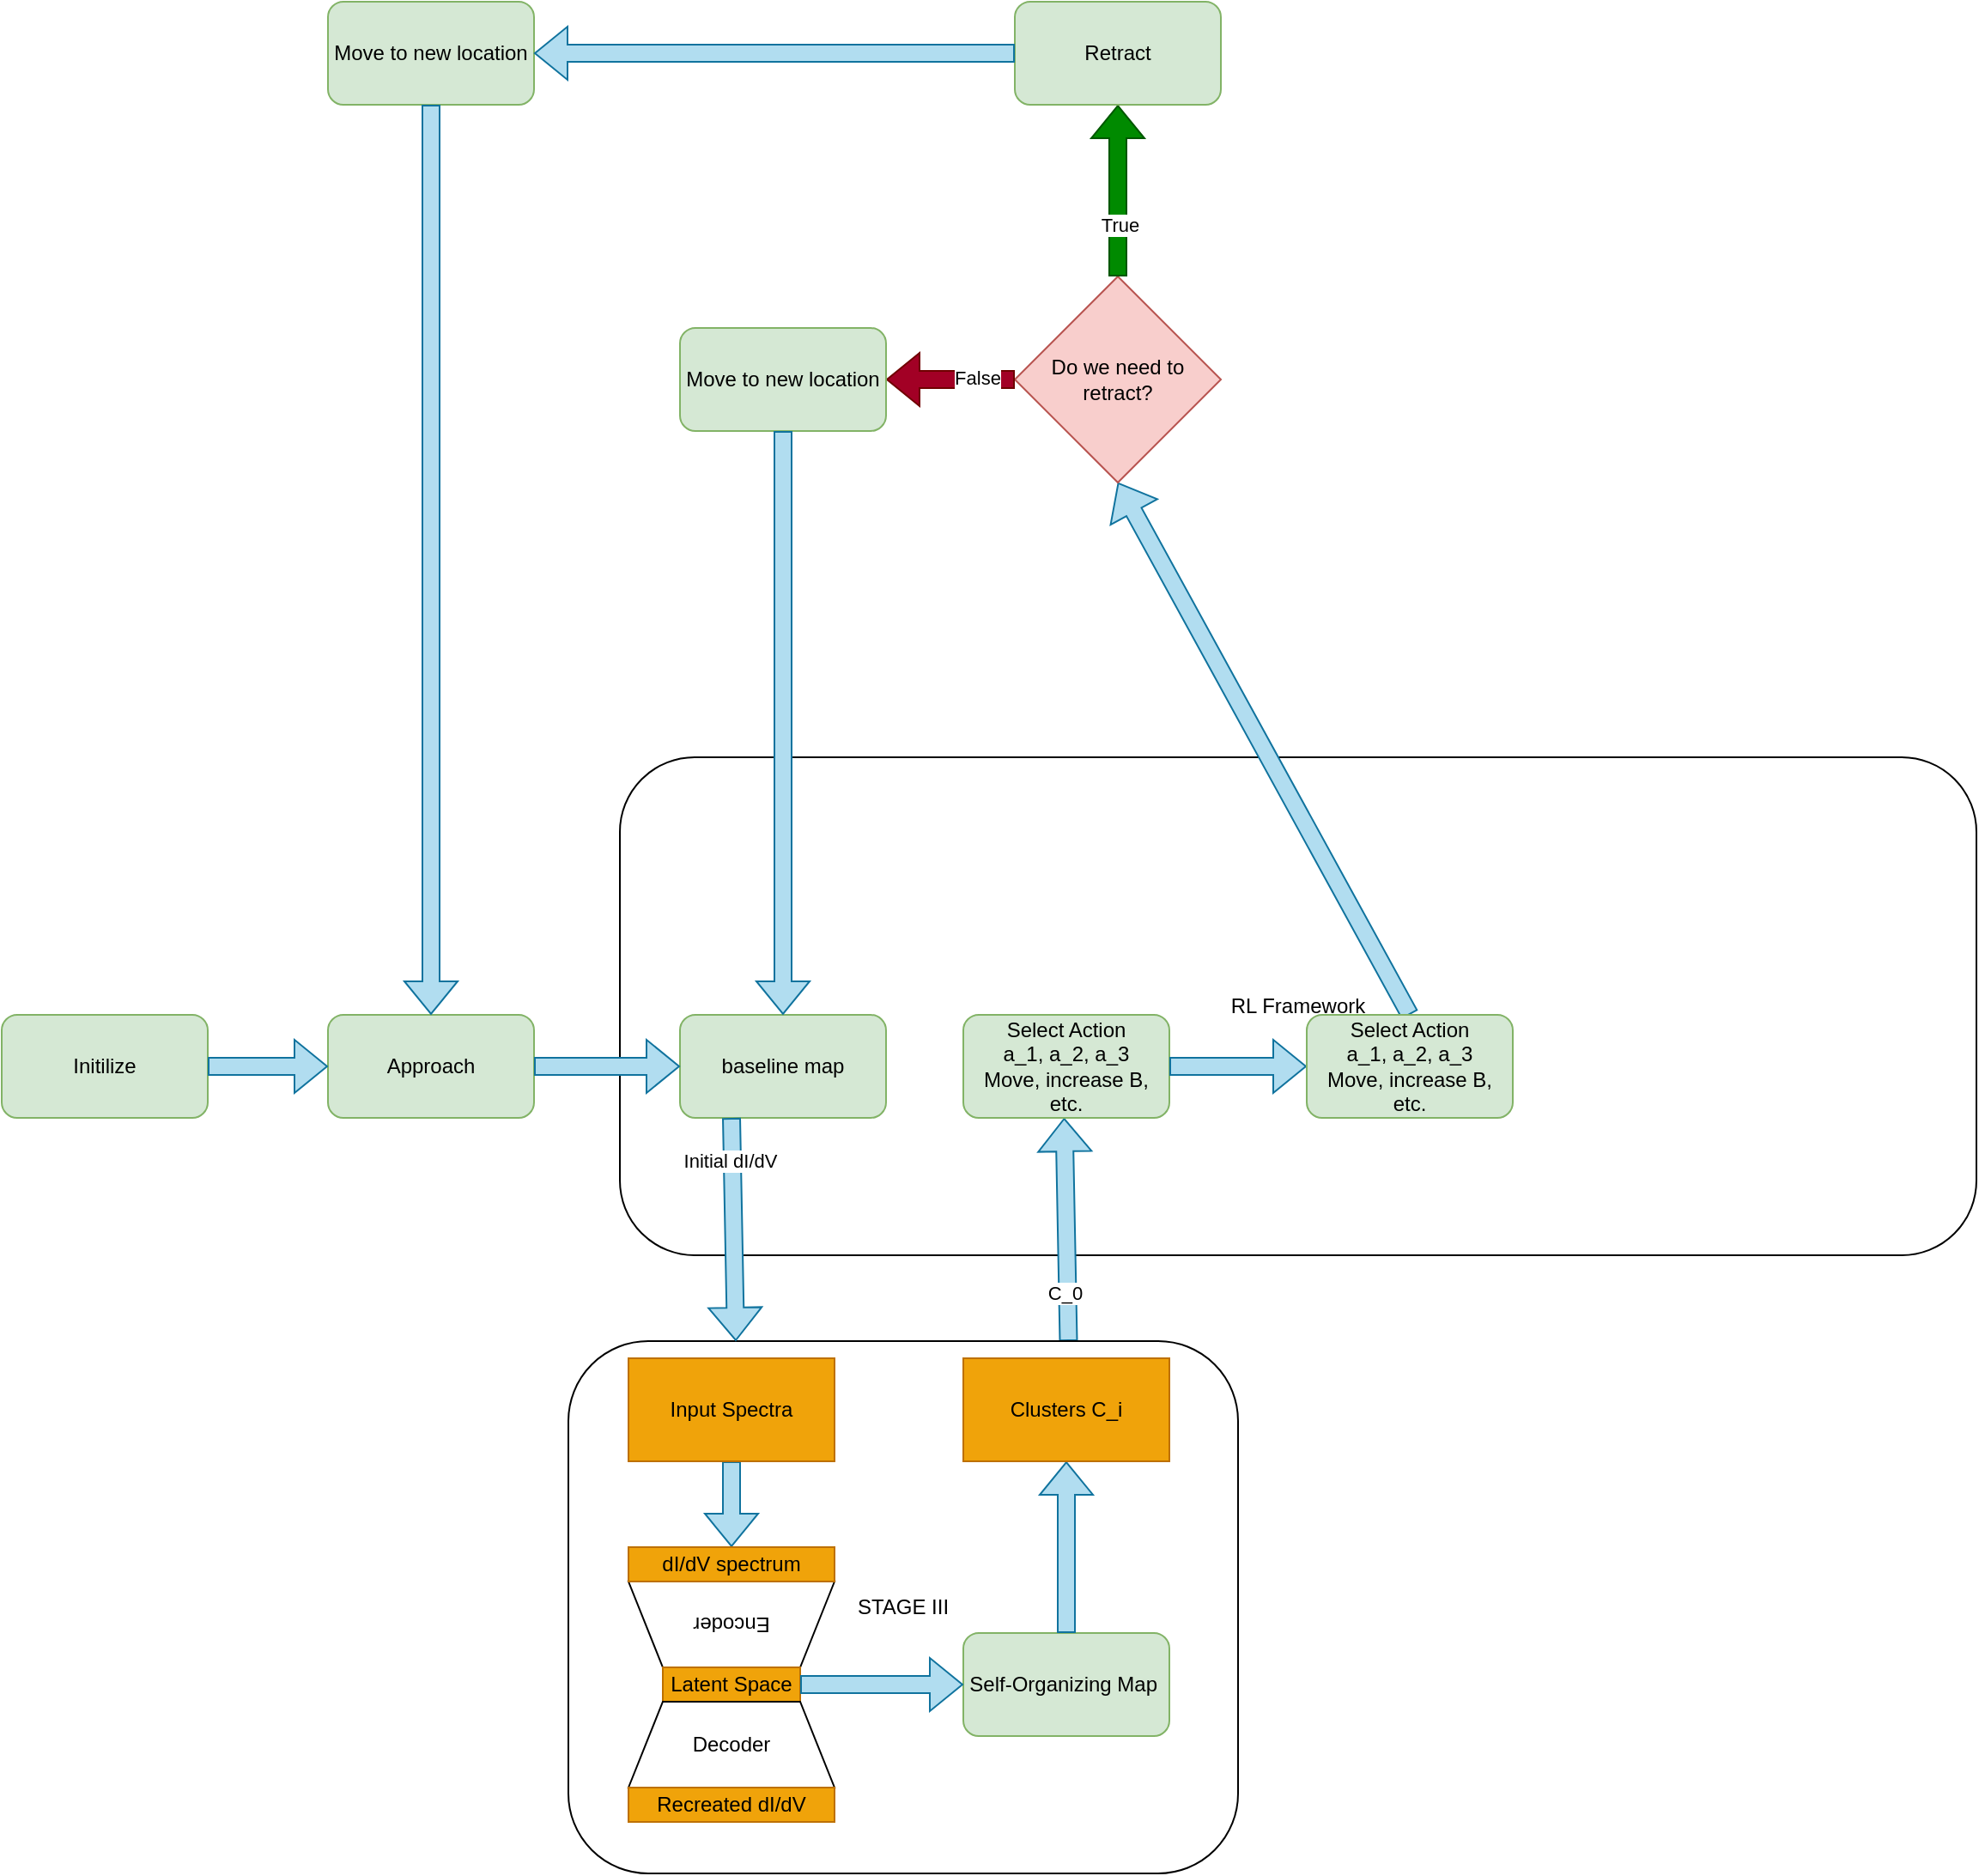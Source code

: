 <mxfile version="24.5.2" type="github">
  <diagram name="Page-1" id="grfy-9qyvnmb-FwdjxF8">
    <mxGraphModel dx="1491" dy="1860" grid="1" gridSize="10" guides="1" tooltips="1" connect="1" arrows="1" fold="1" page="1" pageScale="1" pageWidth="850" pageHeight="1100" math="0" shadow="0">
      <root>
        <mxCell id="0" />
        <mxCell id="1" parent="0" />
        <mxCell id="I6yfljSTORsl8GxUtNmM-4" value="RL Framework" style="rounded=1;whiteSpace=wrap;html=1;" parent="1" vertex="1">
          <mxGeometry x="390" y="190" width="790" height="290" as="geometry" />
        </mxCell>
        <mxCell id="HAhkqkePmBFDu1ph5tGX-1" value="baseline map" style="rounded=1;whiteSpace=wrap;html=1;fillColor=#d5e8d4;strokeColor=#82b366;" parent="1" vertex="1">
          <mxGeometry x="425" y="340" width="120" height="60" as="geometry" />
        </mxCell>
        <mxCell id="HAhkqkePmBFDu1ph5tGX-17" value="" style="shape=flexArrow;endArrow=classic;html=1;rounded=0;entryX=0.5;entryY=1;entryDx=0;entryDy=0;fillColor=#b1ddf0;strokeColor=#10739e;exitX=0.75;exitY=0;exitDx=0;exitDy=0;" parent="1" edge="1">
          <mxGeometry width="50" height="50" relative="1" as="geometry">
            <mxPoint x="651.25" y="530" as="sourcePoint" />
            <mxPoint x="648.75" y="400" as="targetPoint" />
          </mxGeometry>
        </mxCell>
        <mxCell id="OHj4Ytc1vqBHgmmbLmOS-15" value="C_0" style="edgeLabel;html=1;align=center;verticalAlign=middle;resizable=0;points=[];" vertex="1" connectable="0" parent="HAhkqkePmBFDu1ph5tGX-17">
          <mxGeometry x="-0.573" y="2" relative="1" as="geometry">
            <mxPoint as="offset" />
          </mxGeometry>
        </mxCell>
        <mxCell id="HAhkqkePmBFDu1ph5tGX-18" value="Select Action&lt;div&gt;a_1, a_2, a_3&lt;/div&gt;&lt;div&gt;Move, increase B, etc.&lt;/div&gt;" style="rounded=1;whiteSpace=wrap;html=1;fillColor=#d5e8d4;strokeColor=#82b366;" parent="1" vertex="1">
          <mxGeometry x="590" y="340" width="120" height="60" as="geometry" />
        </mxCell>
        <mxCell id="HAhkqkePmBFDu1ph5tGX-22" value="" style="shape=flexArrow;endArrow=classic;html=1;rounded=0;exitX=0.5;exitY=0;exitDx=0;exitDy=0;fillColor=#b1ddf0;strokeColor=#10739e;entryX=0.5;entryY=1;entryDx=0;entryDy=0;" parent="1" source="OHj4Ytc1vqBHgmmbLmOS-16" target="HAhkqkePmBFDu1ph5tGX-29" edge="1">
          <mxGeometry width="50" height="50" relative="1" as="geometry">
            <mxPoint x="714.54" y="100" as="sourcePoint" />
            <mxPoint x="714.5" y="30" as="targetPoint" />
          </mxGeometry>
        </mxCell>
        <mxCell id="HAhkqkePmBFDu1ph5tGX-25" value="Initilize" style="rounded=1;whiteSpace=wrap;html=1;fillColor=#d5e8d4;strokeColor=#82b366;" parent="1" vertex="1">
          <mxGeometry x="30" y="340" width="120" height="60" as="geometry" />
        </mxCell>
        <mxCell id="HAhkqkePmBFDu1ph5tGX-26" value="Approach" style="rounded=1;whiteSpace=wrap;html=1;fillColor=#d5e8d4;strokeColor=#82b366;" parent="1" vertex="1">
          <mxGeometry x="220" y="340" width="120" height="60" as="geometry" />
        </mxCell>
        <mxCell id="HAhkqkePmBFDu1ph5tGX-27" value="" style="shape=flexArrow;endArrow=classic;html=1;rounded=0;exitX=1;exitY=0.5;exitDx=0;exitDy=0;entryX=0;entryY=0.5;entryDx=0;entryDy=0;fillColor=#b1ddf0;strokeColor=#10739e;" parent="1" source="HAhkqkePmBFDu1ph5tGX-25" target="HAhkqkePmBFDu1ph5tGX-26" edge="1">
          <mxGeometry width="50" height="50" relative="1" as="geometry">
            <mxPoint x="150" y="380" as="sourcePoint" />
            <mxPoint x="200" y="330" as="targetPoint" />
          </mxGeometry>
        </mxCell>
        <mxCell id="HAhkqkePmBFDu1ph5tGX-28" value="" style="shape=flexArrow;endArrow=classic;html=1;rounded=0;entryX=0;entryY=0.5;entryDx=0;entryDy=0;fillColor=#b1ddf0;strokeColor=#10739e;" parent="1" source="HAhkqkePmBFDu1ph5tGX-26" target="HAhkqkePmBFDu1ph5tGX-1" edge="1">
          <mxGeometry width="50" height="50" relative="1" as="geometry">
            <mxPoint x="160" y="380" as="sourcePoint" />
            <mxPoint x="230" y="380" as="targetPoint" />
          </mxGeometry>
        </mxCell>
        <mxCell id="HAhkqkePmBFDu1ph5tGX-29" value="Do we need to retract?" style="rhombus;whiteSpace=wrap;html=1;fillColor=#f8cecc;strokeColor=#b85450;" parent="1" vertex="1">
          <mxGeometry x="620" y="-90" width="120" height="120" as="geometry" />
        </mxCell>
        <mxCell id="HAhkqkePmBFDu1ph5tGX-30" value="" style="shape=flexArrow;endArrow=classic;html=1;rounded=0;exitX=0.5;exitY=0;exitDx=0;exitDy=0;entryX=0.5;entryY=1;entryDx=0;entryDy=0;fillColor=#008a00;strokeColor=#005700;" parent="1" source="HAhkqkePmBFDu1ph5tGX-29" target="HAhkqkePmBFDu1ph5tGX-35" edge="1">
          <mxGeometry width="50" height="50" relative="1" as="geometry">
            <mxPoint x="714.54" y="-115" as="sourcePoint" />
            <mxPoint x="714.5" y="-185" as="targetPoint" />
          </mxGeometry>
        </mxCell>
        <mxCell id="HAhkqkePmBFDu1ph5tGX-31" value="True" style="edgeLabel;html=1;align=center;verticalAlign=middle;resizable=0;points=[];" parent="HAhkqkePmBFDu1ph5tGX-30" vertex="1" connectable="0">
          <mxGeometry x="-0.4" y="-1" relative="1" as="geometry">
            <mxPoint as="offset" />
          </mxGeometry>
        </mxCell>
        <mxCell id="HAhkqkePmBFDu1ph5tGX-32" value="" style="shape=flexArrow;endArrow=classic;html=1;rounded=0;exitX=0;exitY=0.5;exitDx=0;exitDy=0;entryX=1;entryY=0.5;entryDx=0;entryDy=0;fillColor=#a20025;strokeColor=#6F0000;" parent="1" source="HAhkqkePmBFDu1ph5tGX-29" target="HAhkqkePmBFDu1ph5tGX-39" edge="1">
          <mxGeometry width="50" height="50" relative="1" as="geometry">
            <mxPoint x="540.04" y="-70" as="sourcePoint" />
            <mxPoint x="580" y="-42" as="targetPoint" />
          </mxGeometry>
        </mxCell>
        <mxCell id="HAhkqkePmBFDu1ph5tGX-33" value="False" style="edgeLabel;html=1;align=center;verticalAlign=middle;resizable=0;points=[];" parent="HAhkqkePmBFDu1ph5tGX-32" vertex="1" connectable="0">
          <mxGeometry x="-0.4" y="-1" relative="1" as="geometry">
            <mxPoint as="offset" />
          </mxGeometry>
        </mxCell>
        <mxCell id="HAhkqkePmBFDu1ph5tGX-34" value="Move to new location" style="rounded=1;whiteSpace=wrap;html=1;fillColor=#d5e8d4;strokeColor=#82b366;" parent="1" vertex="1">
          <mxGeometry x="220" y="-250" width="120" height="60" as="geometry" />
        </mxCell>
        <mxCell id="HAhkqkePmBFDu1ph5tGX-35" value="Retract" style="rounded=1;whiteSpace=wrap;html=1;fillColor=#d5e8d4;strokeColor=#82b366;" parent="1" vertex="1">
          <mxGeometry x="620" y="-250" width="120" height="60" as="geometry" />
        </mxCell>
        <mxCell id="HAhkqkePmBFDu1ph5tGX-37" value="" style="shape=flexArrow;endArrow=classic;html=1;rounded=0;entryX=1;entryY=0.5;entryDx=0;entryDy=0;exitX=0;exitY=0.5;exitDx=0;exitDy=0;fillColor=#b1ddf0;strokeColor=#10739e;" parent="1" source="HAhkqkePmBFDu1ph5tGX-35" target="HAhkqkePmBFDu1ph5tGX-34" edge="1">
          <mxGeometry width="50" height="50" relative="1" as="geometry">
            <mxPoint x="455" y="-150" as="sourcePoint" />
            <mxPoint x="540" y="-150" as="targetPoint" />
          </mxGeometry>
        </mxCell>
        <mxCell id="HAhkqkePmBFDu1ph5tGX-38" value="" style="shape=flexArrow;endArrow=classic;html=1;rounded=0;exitX=0.5;exitY=1;exitDx=0;exitDy=0;fillColor=#b1ddf0;strokeColor=#10739e;" parent="1" source="HAhkqkePmBFDu1ph5tGX-34" target="HAhkqkePmBFDu1ph5tGX-26" edge="1">
          <mxGeometry width="50" height="50" relative="1" as="geometry">
            <mxPoint x="665" y="-210" as="sourcePoint" />
            <mxPoint x="380" y="-210" as="targetPoint" />
          </mxGeometry>
        </mxCell>
        <mxCell id="HAhkqkePmBFDu1ph5tGX-39" value="Move to new location" style="rounded=1;whiteSpace=wrap;html=1;fillColor=#d5e8d4;strokeColor=#82b366;" parent="1" vertex="1">
          <mxGeometry x="425" y="-60" width="120" height="60" as="geometry" />
        </mxCell>
        <mxCell id="HAhkqkePmBFDu1ph5tGX-40" value="" style="shape=flexArrow;endArrow=classic;html=1;rounded=0;exitX=0.5;exitY=1;exitDx=0;exitDy=0;fillColor=#b1ddf0;strokeColor=#10739e;" parent="1" source="HAhkqkePmBFDu1ph5tGX-39" target="HAhkqkePmBFDu1ph5tGX-1" edge="1">
          <mxGeometry width="50" height="50" relative="1" as="geometry">
            <mxPoint x="320" y="-180" as="sourcePoint" />
            <mxPoint x="320" y="110" as="targetPoint" />
          </mxGeometry>
        </mxCell>
        <mxCell id="OHj4Ytc1vqBHgmmbLmOS-11" value="" style="group" vertex="1" connectable="0" parent="1">
          <mxGeometry x="360" y="530" width="390" height="310" as="geometry" />
        </mxCell>
        <mxCell id="HAhkqkePmBFDu1ph5tGX-23" value="STAGE III" style="rounded=1;whiteSpace=wrap;html=1;" parent="OHj4Ytc1vqBHgmmbLmOS-11" vertex="1">
          <mxGeometry width="390" height="310" as="geometry" />
        </mxCell>
        <mxCell id="HAhkqkePmBFDu1ph5tGX-2" value="" style="shape=flexArrow;endArrow=classic;html=1;rounded=0;entryX=0.5;entryY=0;entryDx=0;entryDy=0;fillColor=#b1ddf0;strokeColor=#10739e;" parent="OHj4Ytc1vqBHgmmbLmOS-11" target="HAhkqkePmBFDu1ph5tGX-11" edge="1">
          <mxGeometry width="50" height="50" relative="1" as="geometry">
            <mxPoint x="95" y="70" as="sourcePoint" />
            <mxPoint x="113" y="360" as="targetPoint" />
          </mxGeometry>
        </mxCell>
        <mxCell id="HAhkqkePmBFDu1ph5tGX-4" value="Self-Organizing Map&amp;nbsp;" style="rounded=1;whiteSpace=wrap;html=1;fillColor=#d5e8d4;strokeColor=#82b366;" parent="OHj4Ytc1vqBHgmmbLmOS-11" vertex="1">
          <mxGeometry x="230" y="170" width="120" height="60" as="geometry" />
        </mxCell>
        <mxCell id="HAhkqkePmBFDu1ph5tGX-5" value="Encoder" style="shape=trapezoid;perimeter=trapezoidPerimeter;whiteSpace=wrap;html=1;fixedSize=1;rotation=-180;fillColor=none;" parent="OHj4Ytc1vqBHgmmbLmOS-11" vertex="1">
          <mxGeometry x="35" y="140" width="120" height="50" as="geometry" />
        </mxCell>
        <mxCell id="HAhkqkePmBFDu1ph5tGX-6" value="Latent Space" style="rounded=0;whiteSpace=wrap;html=1;fillColor=#f0a30a;fontColor=#000000;strokeColor=#BD7000;" parent="OHj4Ytc1vqBHgmmbLmOS-11" vertex="1">
          <mxGeometry x="55" y="190" width="80" height="20" as="geometry" />
        </mxCell>
        <mxCell id="HAhkqkePmBFDu1ph5tGX-7" value="Decoder" style="shape=trapezoid;perimeter=trapezoidPerimeter;whiteSpace=wrap;html=1;fixedSize=1;rotation=0;" parent="OHj4Ytc1vqBHgmmbLmOS-11" vertex="1">
          <mxGeometry x="35" y="210" width="120" height="50" as="geometry" />
        </mxCell>
        <mxCell id="HAhkqkePmBFDu1ph5tGX-11" value="dI/dV spectrum" style="rounded=0;whiteSpace=wrap;html=1;fillColor=#f0a30a;fontColor=#000000;strokeColor=#BD7000;" parent="OHj4Ytc1vqBHgmmbLmOS-11" vertex="1">
          <mxGeometry x="35" y="120" width="120" height="20" as="geometry" />
        </mxCell>
        <mxCell id="HAhkqkePmBFDu1ph5tGX-12" value="Recreated dI/dV" style="rounded=0;whiteSpace=wrap;html=1;fillColor=#f0a30a;fontColor=#000000;strokeColor=#BD7000;" parent="OHj4Ytc1vqBHgmmbLmOS-11" vertex="1">
          <mxGeometry x="35" y="260" width="120" height="20" as="geometry" />
        </mxCell>
        <mxCell id="HAhkqkePmBFDu1ph5tGX-13" value="" style="shape=flexArrow;endArrow=classic;html=1;rounded=0;entryX=0;entryY=0.5;entryDx=0;entryDy=0;exitX=1;exitY=0.5;exitDx=0;exitDy=0;fillColor=#b1ddf0;strokeColor=#10739e;" parent="OHj4Ytc1vqBHgmmbLmOS-11" source="HAhkqkePmBFDu1ph5tGX-6" target="HAhkqkePmBFDu1ph5tGX-4" edge="1">
          <mxGeometry width="50" height="50" relative="1" as="geometry">
            <mxPoint x="80" y="740" as="sourcePoint" />
            <mxPoint x="130" y="690" as="targetPoint" />
          </mxGeometry>
        </mxCell>
        <mxCell id="OHj4Ytc1vqBHgmmbLmOS-3" value="" style="shape=flexArrow;endArrow=classic;html=1;rounded=0;fillColor=#b1ddf0;strokeColor=#10739e;" edge="1" parent="OHj4Ytc1vqBHgmmbLmOS-11" source="HAhkqkePmBFDu1ph5tGX-4" target="OHj4Ytc1vqBHgmmbLmOS-8">
          <mxGeometry width="50" height="50" relative="1" as="geometry">
            <mxPoint x="289.5" y="150" as="sourcePoint" />
            <mxPoint x="289.5" y="110" as="targetPoint" />
          </mxGeometry>
        </mxCell>
        <mxCell id="OHj4Ytc1vqBHgmmbLmOS-7" value="Input Spectra" style="rounded=0;whiteSpace=wrap;html=1;fillColor=#f0a30a;fontColor=#000000;strokeColor=#BD7000;" vertex="1" parent="OHj4Ytc1vqBHgmmbLmOS-11">
          <mxGeometry x="35" y="10" width="120" height="60" as="geometry" />
        </mxCell>
        <mxCell id="OHj4Ytc1vqBHgmmbLmOS-8" value="Clusters C_i" style="rounded=0;whiteSpace=wrap;html=1;fillColor=#f0a30a;fontColor=#000000;strokeColor=#BD7000;" vertex="1" parent="OHj4Ytc1vqBHgmmbLmOS-11">
          <mxGeometry x="230" y="10" width="120" height="60" as="geometry" />
        </mxCell>
        <mxCell id="OHj4Ytc1vqBHgmmbLmOS-13" value="" style="shape=flexArrow;endArrow=classic;html=1;rounded=0;exitX=0.25;exitY=1;exitDx=0;exitDy=0;fillColor=#b1ddf0;strokeColor=#10739e;entryX=0.25;entryY=0;entryDx=0;entryDy=0;" edge="1" parent="1" source="HAhkqkePmBFDu1ph5tGX-1" target="HAhkqkePmBFDu1ph5tGX-23">
          <mxGeometry width="50" height="50" relative="1" as="geometry">
            <mxPoint x="470" y="400" as="sourcePoint" />
            <mxPoint x="470" y="740" as="targetPoint" />
          </mxGeometry>
        </mxCell>
        <mxCell id="OHj4Ytc1vqBHgmmbLmOS-14" value="Initial dI/dV" style="edgeLabel;html=1;align=center;verticalAlign=middle;resizable=0;points=[];" vertex="1" connectable="0" parent="OHj4Ytc1vqBHgmmbLmOS-13">
          <mxGeometry x="-0.618" y="-2" relative="1" as="geometry">
            <mxPoint as="offset" />
          </mxGeometry>
        </mxCell>
        <mxCell id="OHj4Ytc1vqBHgmmbLmOS-17" value="" style="shape=flexArrow;endArrow=classic;html=1;rounded=0;exitX=1;exitY=0.5;exitDx=0;exitDy=0;fillColor=#b1ddf0;strokeColor=#10739e;entryX=0;entryY=0.5;entryDx=0;entryDy=0;" edge="1" parent="1" source="HAhkqkePmBFDu1ph5tGX-18" target="OHj4Ytc1vqBHgmmbLmOS-16">
          <mxGeometry width="50" height="50" relative="1" as="geometry">
            <mxPoint x="650" y="340" as="sourcePoint" />
            <mxPoint x="680" y="30" as="targetPoint" />
          </mxGeometry>
        </mxCell>
        <mxCell id="OHj4Ytc1vqBHgmmbLmOS-16" value="Select Action&lt;div&gt;a_1, a_2, a_3&lt;/div&gt;&lt;div&gt;Move, increase B, etc.&lt;/div&gt;" style="rounded=1;whiteSpace=wrap;html=1;fillColor=#d5e8d4;strokeColor=#82b366;" vertex="1" parent="1">
          <mxGeometry x="790" y="340" width="120" height="60" as="geometry" />
        </mxCell>
      </root>
    </mxGraphModel>
  </diagram>
</mxfile>
